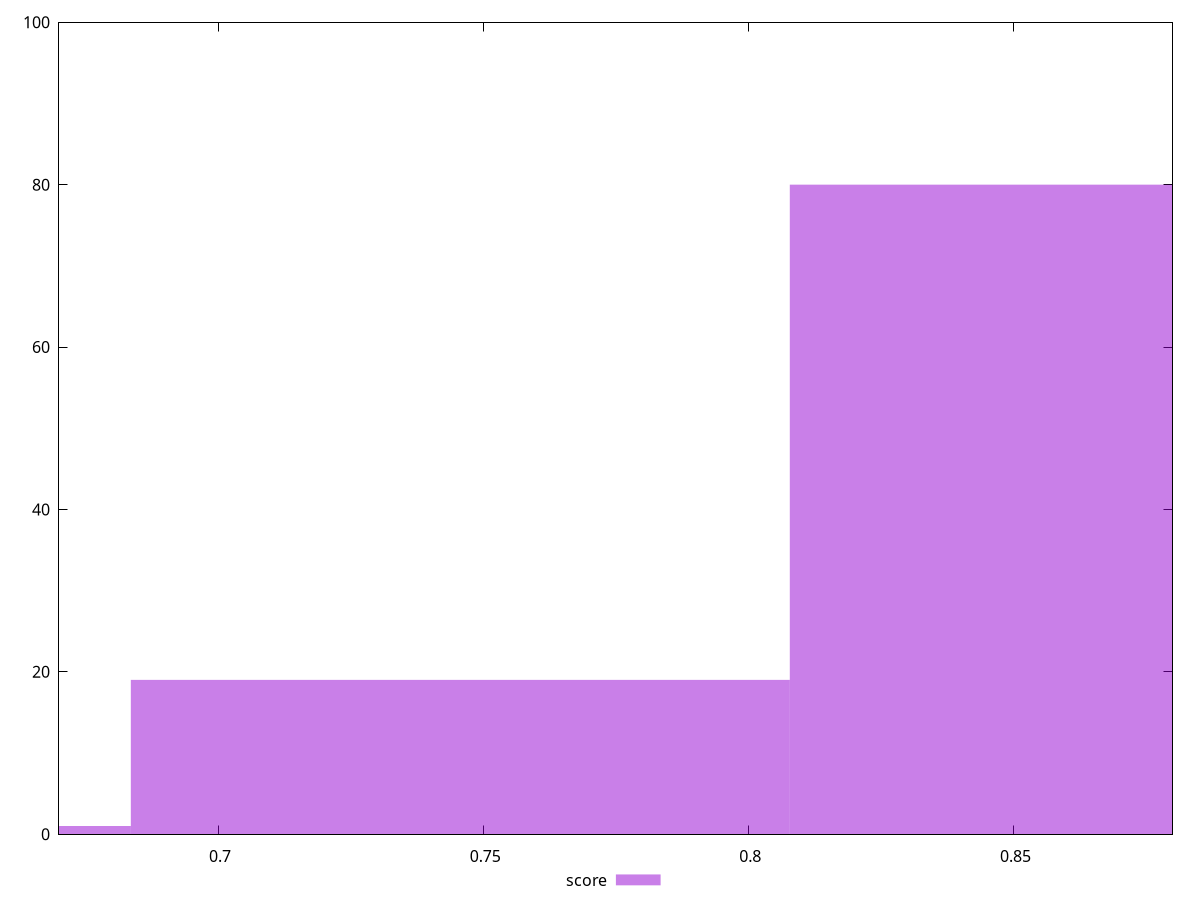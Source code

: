 reset

$score <<EOF
0.8699657876853468 80
0.7456849608731544 19
0.6214041340609621 1
EOF

set key outside below
set boxwidth 0.12428082681219241
set xrange [0.67:0.88]
set yrange [0:100]
set trange [0:100]
set style fill transparent solid 0.5 noborder
set terminal svg size 640, 490 enhanced background rgb 'white'
set output "report_00026_2021-02-22T21:38:55.199Z/offscreen-images/samples/pages+cached/score/histogram.svg"

plot $score title "score" with boxes

reset

